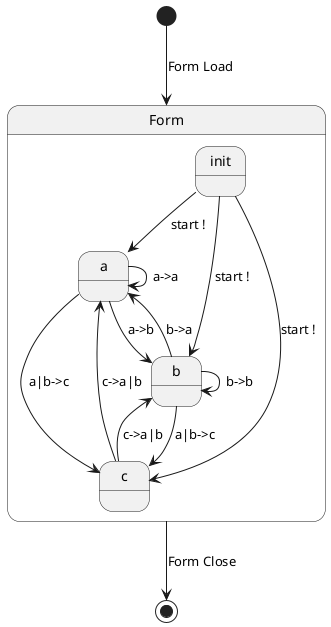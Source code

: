 @startuml
[*] --> Form : Form Load

state Form {
    init --> a : start !
    init  --> b : start !
    init --> c : start !
    a --> b : a->b
    b --> a : b->a
    a --> a : a->a 
    b --> b : b->b
    a --> c : a|b->c
    b --> c : a|b->c
    c --> a : c->a|b
    c --> b : c->a|b
}

Form --> [*] : Form Close
@enduml